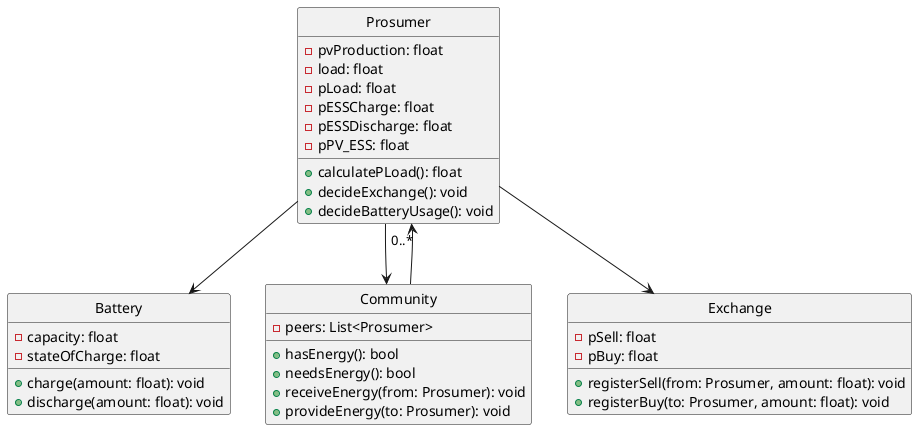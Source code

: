 @startuml
skinparam style strictuml

class Prosumer {
  - pvProduction: float
  - load: float
  - pLoad: float
  - pESSCharge: float
  - pESSDischarge: float
  - pPV_ESS: float
  + calculatePLoad(): float
  + decideExchange(): void
  + decideBatteryUsage(): void
}

class Battery {
  - capacity: float
  - stateOfCharge: float
  + charge(amount: float): void
  + discharge(amount: float): void
}

class Community {
  - peers: List<Prosumer>
  + hasEnergy(): bool
  + needsEnergy(): bool
  + receiveEnergy(from: Prosumer): void
  + provideEnergy(to: Prosumer): void
}

class Exchange {
  - pSell: float
  - pBuy: float
  + registerSell(from: Prosumer, amount: float): void
  + registerBuy(to: Prosumer, amount: float): void
}

Prosumer --> Battery
Prosumer --> Community
Prosumer --> Exchange
Community --> "0..*" Prosumer

@enduml
